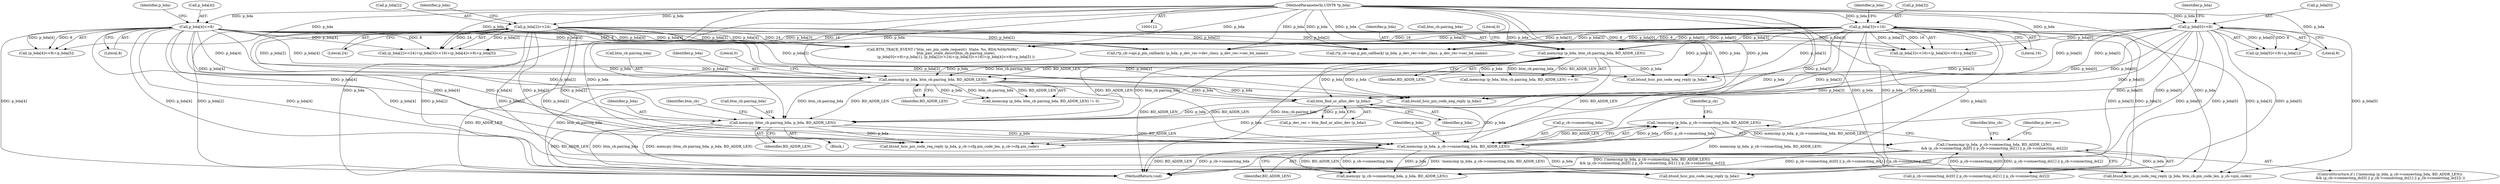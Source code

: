 digraph "0_Android_c677ee92595335233eb0e7b59809a1a94e7a678a_0@API" {
"1000283" [label="(Call,!memcmp (p_bda, p_cb->connecting_bda, BD_ADDR_LEN))"];
"1000284" [label="(Call,memcmp (p_bda, p_cb->connecting_bda, BD_ADDR_LEN))"];
"1000235" [label="(Call,memcpy (btm_cb.pairing_bda, p_bda, BD_ADDR_LEN))"];
"1000177" [label="(Call,memcmp (p_bda, btm_cb.pairing_bda, BD_ADDR_LEN))"];
"1000159" [label="(Call,p_bda[4]<<8)"];
"1000123" [label="(MethodParameterIn,UINT8 *p_bda)"];
"1000147" [label="(Call,p_bda[2]<<24)"];
"1000153" [label="(Call,p_bda[3]<<16)"];
"1000138" [label="(Call,p_bda[0]<<8)"];
"1000202" [label="(Call,memcmp (p_bda, btm_cb.pairing_bda, BD_ADDR_LEN))"];
"1000221" [label="(Call,btm_find_or_alloc_dev (p_bda))"];
"1000282" [label="(Call,(!memcmp (p_bda, p_cb->connecting_bda, BD_ADDR_LEN))\n && (p_cb->connecting_dc[0] || p_cb->connecting_dc[1] || p_cb->connecting_dc[2]))"];
"1000285" [label="(Identifier,p_bda)"];
"1000481" [label="(Call,(*p_cb->api.p_pin_callback) (p_bda, p_dev_rec->dev_class, p_dev_rec->sec_bd_name))"];
"1000182" [label="(Identifier,BD_ADDR_LEN)"];
"1000139" [label="(Call,p_bda[0])"];
"1000387" [label="(Call,btsnd_hcic_pin_code_neg_reply (p_bda))"];
"1000243" [label="(Identifier,btm_cb)"];
"1000490" [label="(MethodReturn,void)"];
"1000427" [label="(Call,(*p_cb->api.p_pin_callback) (p_bda, p_dev_rec->dev_class, p_dev_rec->sec_bd_name))"];
"1000221" [label="(Call,btm_find_or_alloc_dev (p_bda))"];
"1000309" [label="(Identifier,p_dev_rec)"];
"1000281" [label="(ControlStructure,if ( (!memcmp (p_bda, p_cb->connecting_bda, BD_ADDR_LEN))\n && (p_cb->connecting_dc[0] || p_cb->connecting_dc[1] || p_cb->connecting_dc[2]) ))"];
"1000151" [label="(Literal,24)"];
"1000177" [label="(Call,memcmp (p_bda, btm_cb.pairing_bda, BD_ADDR_LEN))"];
"1000137" [label="(Call,(p_bda[0]<<8)+p_bda[1])"];
"1000222" [label="(Identifier,p_bda)"];
"1000284" [label="(Call,memcmp (p_bda, p_cb->connecting_bda, BD_ADDR_LEN))"];
"1000155" [label="(Identifier,p_bda)"];
"1000157" [label="(Literal,16)"];
"1000204" [label="(Call,btm_cb.pairing_bda)"];
"1000165" [label="(Identifier,p_bda)"];
"1000286" [label="(Call,p_cb->connecting_bda)"];
"1000190" [label="(Call,btsnd_hcic_pin_code_neg_reply (p_bda))"];
"1000161" [label="(Identifier,p_bda)"];
"1000142" [label="(Literal,8)"];
"1000219" [label="(Call,p_dev_rec = btm_find_or_alloc_dev (p_bda))"];
"1000290" [label="(Call,p_cb->connecting_dc[0] || p_cb->connecting_dc[1] || p_cb->connecting_dc[2])"];
"1000138" [label="(Call,p_bda[0]<<8)"];
"1000147" [label="(Call,p_bda[2]<<24)"];
"1000216" [label="(Call,btsnd_hcic_pin_code_neg_reply (p_bda))"];
"1000289" [label="(Identifier,BD_ADDR_LEN)"];
"1000160" [label="(Call,p_bda[4])"];
"1000148" [label="(Call,p_bda[2])"];
"1000203" [label="(Identifier,p_bda)"];
"1000393" [label="(Call,memcpy (p_cb->connecting_bda, p_bda, BD_ADDR_LEN))"];
"1000146" [label="(Call,(p_bda[2]<<24)+(p_bda[3]<<16)+(p_bda[4]<<8)+p_bda[5])"];
"1000183" [label="(Literal,0)"];
"1000153" [label="(Call,p_bda[3]<<16)"];
"1000178" [label="(Identifier,p_bda)"];
"1000240" [label="(Identifier,BD_ADDR_LEN)"];
"1000131" [label="(Call,BTM_TRACE_EVENT (\"btm_sec_pin_code_request()  State: %s, BDA:%04x%08x\",\n                       btm_pair_state_descr(btm_cb.pairing_state),\n                       (p_bda[0]<<8)+p_bda[1], (p_bda[2]<<24)+(p_bda[3]<<16)+(p_bda[4]<<8)+p_bda[5] ))"];
"1000207" [label="(Identifier,BD_ADDR_LEN)"];
"1000159" [label="(Call,p_bda[4]<<8)"];
"1000293" [label="(Identifier,p_cb)"];
"1000163" [label="(Literal,8)"];
"1000235" [label="(Call,memcpy (btm_cb.pairing_bda, p_bda, BD_ADDR_LEN))"];
"1000202" [label="(Call,memcmp (p_bda, btm_cb.pairing_bda, BD_ADDR_LEN))"];
"1000282" [label="(Call,(!memcmp (p_bda, p_cb->connecting_bda, BD_ADDR_LEN))\n && (p_cb->connecting_dc[0] || p_cb->connecting_dc[1] || p_cb->connecting_dc[2]))"];
"1000154" [label="(Call,p_bda[3])"];
"1000268" [label="(Call,btsnd_hcic_pin_code_req_reply (p_bda, p_cb->cfg.pin_code_len, p_cb->cfg.pin_code))"];
"1000179" [label="(Call,btm_cb.pairing_bda)"];
"1000283" [label="(Call,!memcmp (p_bda, p_cb->connecting_bda, BD_ADDR_LEN))"];
"1000176" [label="(Call,memcmp (p_bda, btm_cb.pairing_bda, BD_ADDR_LEN) == 0)"];
"1000201" [label="(Call,memcmp (p_bda, btm_cb.pairing_bda, BD_ADDR_LEN) != 0)"];
"1000152" [label="(Call,(p_bda[3]<<16)+(p_bda[4]<<8)+p_bda[5])"];
"1000234" [label="(Block,)"];
"1000158" [label="(Call,(p_bda[4]<<8)+p_bda[5])"];
"1000208" [label="(Literal,0)"];
"1000236" [label="(Call,btm_cb.pairing_bda)"];
"1000123" [label="(MethodParameterIn,UINT8 *p_bda)"];
"1000239" [label="(Identifier,p_bda)"];
"1000324" [label="(Call,btsnd_hcic_pin_code_req_reply (p_bda, btm_cb.pin_code_len, p_cb->pin_code))"];
"1000318" [label="(Identifier,btm_cb)"];
"1000144" [label="(Identifier,p_bda)"];
"1000283" -> "1000282"  [label="AST: "];
"1000283" -> "1000284"  [label="CFG: "];
"1000284" -> "1000283"  [label="AST: "];
"1000293" -> "1000283"  [label="CFG: "];
"1000282" -> "1000283"  [label="CFG: "];
"1000283" -> "1000490"  [label="DDG: memcmp (p_bda, p_cb->connecting_bda, BD_ADDR_LEN)"];
"1000283" -> "1000282"  [label="DDG: memcmp (p_bda, p_cb->connecting_bda, BD_ADDR_LEN)"];
"1000284" -> "1000283"  [label="DDG: p_bda"];
"1000284" -> "1000283"  [label="DDG: p_cb->connecting_bda"];
"1000284" -> "1000283"  [label="DDG: BD_ADDR_LEN"];
"1000284" -> "1000289"  [label="CFG: "];
"1000285" -> "1000284"  [label="AST: "];
"1000286" -> "1000284"  [label="AST: "];
"1000289" -> "1000284"  [label="AST: "];
"1000284" -> "1000490"  [label="DDG: p_cb->connecting_bda"];
"1000284" -> "1000490"  [label="DDG: BD_ADDR_LEN"];
"1000235" -> "1000284"  [label="DDG: p_bda"];
"1000235" -> "1000284"  [label="DDG: BD_ADDR_LEN"];
"1000159" -> "1000284"  [label="DDG: p_bda[4]"];
"1000153" -> "1000284"  [label="DDG: p_bda[3]"];
"1000138" -> "1000284"  [label="DDG: p_bda[0]"];
"1000221" -> "1000284"  [label="DDG: p_bda"];
"1000147" -> "1000284"  [label="DDG: p_bda[2]"];
"1000123" -> "1000284"  [label="DDG: p_bda"];
"1000177" -> "1000284"  [label="DDG: BD_ADDR_LEN"];
"1000202" -> "1000284"  [label="DDG: BD_ADDR_LEN"];
"1000284" -> "1000324"  [label="DDG: p_bda"];
"1000284" -> "1000387"  [label="DDG: p_bda"];
"1000284" -> "1000393"  [label="DDG: p_cb->connecting_bda"];
"1000284" -> "1000393"  [label="DDG: p_bda"];
"1000284" -> "1000393"  [label="DDG: BD_ADDR_LEN"];
"1000235" -> "1000234"  [label="AST: "];
"1000235" -> "1000240"  [label="CFG: "];
"1000236" -> "1000235"  [label="AST: "];
"1000239" -> "1000235"  [label="AST: "];
"1000240" -> "1000235"  [label="AST: "];
"1000243" -> "1000235"  [label="CFG: "];
"1000235" -> "1000490"  [label="DDG: btm_cb.pairing_bda"];
"1000235" -> "1000490"  [label="DDG: memcpy (btm_cb.pairing_bda, p_bda, BD_ADDR_LEN)"];
"1000235" -> "1000490"  [label="DDG: BD_ADDR_LEN"];
"1000177" -> "1000235"  [label="DDG: btm_cb.pairing_bda"];
"1000177" -> "1000235"  [label="DDG: BD_ADDR_LEN"];
"1000202" -> "1000235"  [label="DDG: btm_cb.pairing_bda"];
"1000202" -> "1000235"  [label="DDG: BD_ADDR_LEN"];
"1000159" -> "1000235"  [label="DDG: p_bda[4]"];
"1000153" -> "1000235"  [label="DDG: p_bda[3]"];
"1000138" -> "1000235"  [label="DDG: p_bda[0]"];
"1000221" -> "1000235"  [label="DDG: p_bda"];
"1000147" -> "1000235"  [label="DDG: p_bda[2]"];
"1000123" -> "1000235"  [label="DDG: p_bda"];
"1000235" -> "1000268"  [label="DDG: p_bda"];
"1000177" -> "1000176"  [label="AST: "];
"1000177" -> "1000182"  [label="CFG: "];
"1000178" -> "1000177"  [label="AST: "];
"1000179" -> "1000177"  [label="AST: "];
"1000182" -> "1000177"  [label="AST: "];
"1000183" -> "1000177"  [label="CFG: "];
"1000177" -> "1000490"  [label="DDG: BD_ADDR_LEN"];
"1000177" -> "1000490"  [label="DDG: btm_cb.pairing_bda"];
"1000177" -> "1000176"  [label="DDG: p_bda"];
"1000177" -> "1000176"  [label="DDG: btm_cb.pairing_bda"];
"1000177" -> "1000176"  [label="DDG: BD_ADDR_LEN"];
"1000159" -> "1000177"  [label="DDG: p_bda[4]"];
"1000147" -> "1000177"  [label="DDG: p_bda[2]"];
"1000153" -> "1000177"  [label="DDG: p_bda[3]"];
"1000138" -> "1000177"  [label="DDG: p_bda[0]"];
"1000123" -> "1000177"  [label="DDG: p_bda"];
"1000177" -> "1000190"  [label="DDG: p_bda"];
"1000177" -> "1000202"  [label="DDG: p_bda"];
"1000177" -> "1000202"  [label="DDG: btm_cb.pairing_bda"];
"1000177" -> "1000202"  [label="DDG: BD_ADDR_LEN"];
"1000177" -> "1000216"  [label="DDG: p_bda"];
"1000177" -> "1000221"  [label="DDG: p_bda"];
"1000159" -> "1000158"  [label="AST: "];
"1000159" -> "1000163"  [label="CFG: "];
"1000160" -> "1000159"  [label="AST: "];
"1000163" -> "1000159"  [label="AST: "];
"1000165" -> "1000159"  [label="CFG: "];
"1000159" -> "1000490"  [label="DDG: p_bda[4]"];
"1000159" -> "1000131"  [label="DDG: p_bda[4]"];
"1000159" -> "1000131"  [label="DDG: 8"];
"1000159" -> "1000146"  [label="DDG: p_bda[4]"];
"1000159" -> "1000146"  [label="DDG: 8"];
"1000159" -> "1000152"  [label="DDG: p_bda[4]"];
"1000159" -> "1000152"  [label="DDG: 8"];
"1000159" -> "1000158"  [label="DDG: p_bda[4]"];
"1000159" -> "1000158"  [label="DDG: 8"];
"1000123" -> "1000159"  [label="DDG: p_bda"];
"1000159" -> "1000190"  [label="DDG: p_bda[4]"];
"1000159" -> "1000202"  [label="DDG: p_bda[4]"];
"1000159" -> "1000216"  [label="DDG: p_bda[4]"];
"1000159" -> "1000221"  [label="DDG: p_bda[4]"];
"1000159" -> "1000268"  [label="DDG: p_bda[4]"];
"1000159" -> "1000324"  [label="DDG: p_bda[4]"];
"1000159" -> "1000387"  [label="DDG: p_bda[4]"];
"1000159" -> "1000393"  [label="DDG: p_bda[4]"];
"1000159" -> "1000427"  [label="DDG: p_bda[4]"];
"1000159" -> "1000481"  [label="DDG: p_bda[4]"];
"1000123" -> "1000122"  [label="AST: "];
"1000123" -> "1000490"  [label="DDG: p_bda"];
"1000123" -> "1000131"  [label="DDG: p_bda"];
"1000123" -> "1000138"  [label="DDG: p_bda"];
"1000123" -> "1000137"  [label="DDG: p_bda"];
"1000123" -> "1000147"  [label="DDG: p_bda"];
"1000123" -> "1000146"  [label="DDG: p_bda"];
"1000123" -> "1000153"  [label="DDG: p_bda"];
"1000123" -> "1000152"  [label="DDG: p_bda"];
"1000123" -> "1000158"  [label="DDG: p_bda"];
"1000123" -> "1000190"  [label="DDG: p_bda"];
"1000123" -> "1000202"  [label="DDG: p_bda"];
"1000123" -> "1000216"  [label="DDG: p_bda"];
"1000123" -> "1000221"  [label="DDG: p_bda"];
"1000123" -> "1000268"  [label="DDG: p_bda"];
"1000123" -> "1000324"  [label="DDG: p_bda"];
"1000123" -> "1000387"  [label="DDG: p_bda"];
"1000123" -> "1000393"  [label="DDG: p_bda"];
"1000123" -> "1000427"  [label="DDG: p_bda"];
"1000123" -> "1000481"  [label="DDG: p_bda"];
"1000147" -> "1000146"  [label="AST: "];
"1000147" -> "1000151"  [label="CFG: "];
"1000148" -> "1000147"  [label="AST: "];
"1000151" -> "1000147"  [label="AST: "];
"1000155" -> "1000147"  [label="CFG: "];
"1000147" -> "1000490"  [label="DDG: p_bda[2]"];
"1000147" -> "1000131"  [label="DDG: p_bda[2]"];
"1000147" -> "1000131"  [label="DDG: 24"];
"1000147" -> "1000146"  [label="DDG: p_bda[2]"];
"1000147" -> "1000146"  [label="DDG: 24"];
"1000147" -> "1000190"  [label="DDG: p_bda[2]"];
"1000147" -> "1000202"  [label="DDG: p_bda[2]"];
"1000147" -> "1000216"  [label="DDG: p_bda[2]"];
"1000147" -> "1000221"  [label="DDG: p_bda[2]"];
"1000147" -> "1000268"  [label="DDG: p_bda[2]"];
"1000147" -> "1000324"  [label="DDG: p_bda[2]"];
"1000147" -> "1000387"  [label="DDG: p_bda[2]"];
"1000147" -> "1000393"  [label="DDG: p_bda[2]"];
"1000147" -> "1000427"  [label="DDG: p_bda[2]"];
"1000147" -> "1000481"  [label="DDG: p_bda[2]"];
"1000153" -> "1000152"  [label="AST: "];
"1000153" -> "1000157"  [label="CFG: "];
"1000154" -> "1000153"  [label="AST: "];
"1000157" -> "1000153"  [label="AST: "];
"1000161" -> "1000153"  [label="CFG: "];
"1000153" -> "1000490"  [label="DDG: p_bda[3]"];
"1000153" -> "1000131"  [label="DDG: p_bda[3]"];
"1000153" -> "1000131"  [label="DDG: 16"];
"1000153" -> "1000146"  [label="DDG: p_bda[3]"];
"1000153" -> "1000146"  [label="DDG: 16"];
"1000153" -> "1000152"  [label="DDG: p_bda[3]"];
"1000153" -> "1000152"  [label="DDG: 16"];
"1000153" -> "1000190"  [label="DDG: p_bda[3]"];
"1000153" -> "1000202"  [label="DDG: p_bda[3]"];
"1000153" -> "1000216"  [label="DDG: p_bda[3]"];
"1000153" -> "1000221"  [label="DDG: p_bda[3]"];
"1000153" -> "1000268"  [label="DDG: p_bda[3]"];
"1000153" -> "1000324"  [label="DDG: p_bda[3]"];
"1000153" -> "1000387"  [label="DDG: p_bda[3]"];
"1000153" -> "1000393"  [label="DDG: p_bda[3]"];
"1000153" -> "1000427"  [label="DDG: p_bda[3]"];
"1000153" -> "1000481"  [label="DDG: p_bda[3]"];
"1000138" -> "1000137"  [label="AST: "];
"1000138" -> "1000142"  [label="CFG: "];
"1000139" -> "1000138"  [label="AST: "];
"1000142" -> "1000138"  [label="AST: "];
"1000144" -> "1000138"  [label="CFG: "];
"1000138" -> "1000490"  [label="DDG: p_bda[0]"];
"1000138" -> "1000131"  [label="DDG: p_bda[0]"];
"1000138" -> "1000131"  [label="DDG: 8"];
"1000138" -> "1000137"  [label="DDG: p_bda[0]"];
"1000138" -> "1000137"  [label="DDG: 8"];
"1000138" -> "1000190"  [label="DDG: p_bda[0]"];
"1000138" -> "1000202"  [label="DDG: p_bda[0]"];
"1000138" -> "1000216"  [label="DDG: p_bda[0]"];
"1000138" -> "1000221"  [label="DDG: p_bda[0]"];
"1000138" -> "1000268"  [label="DDG: p_bda[0]"];
"1000138" -> "1000324"  [label="DDG: p_bda[0]"];
"1000138" -> "1000387"  [label="DDG: p_bda[0]"];
"1000138" -> "1000393"  [label="DDG: p_bda[0]"];
"1000138" -> "1000427"  [label="DDG: p_bda[0]"];
"1000138" -> "1000481"  [label="DDG: p_bda[0]"];
"1000202" -> "1000201"  [label="AST: "];
"1000202" -> "1000207"  [label="CFG: "];
"1000203" -> "1000202"  [label="AST: "];
"1000204" -> "1000202"  [label="AST: "];
"1000207" -> "1000202"  [label="AST: "];
"1000208" -> "1000202"  [label="CFG: "];
"1000202" -> "1000490"  [label="DDG: BD_ADDR_LEN"];
"1000202" -> "1000490"  [label="DDG: btm_cb.pairing_bda"];
"1000202" -> "1000201"  [label="DDG: p_bda"];
"1000202" -> "1000201"  [label="DDG: btm_cb.pairing_bda"];
"1000202" -> "1000201"  [label="DDG: BD_ADDR_LEN"];
"1000202" -> "1000216"  [label="DDG: p_bda"];
"1000202" -> "1000221"  [label="DDG: p_bda"];
"1000221" -> "1000219"  [label="AST: "];
"1000221" -> "1000222"  [label="CFG: "];
"1000222" -> "1000221"  [label="AST: "];
"1000219" -> "1000221"  [label="CFG: "];
"1000221" -> "1000219"  [label="DDG: p_bda"];
"1000221" -> "1000268"  [label="DDG: p_bda"];
"1000282" -> "1000281"  [label="AST: "];
"1000282" -> "1000290"  [label="CFG: "];
"1000290" -> "1000282"  [label="AST: "];
"1000309" -> "1000282"  [label="CFG: "];
"1000318" -> "1000282"  [label="CFG: "];
"1000282" -> "1000490"  [label="DDG: (!memcmp (p_bda, p_cb->connecting_bda, BD_ADDR_LEN))\n && (p_cb->connecting_dc[0] || p_cb->connecting_dc[1] || p_cb->connecting_dc[2])"];
"1000282" -> "1000490"  [label="DDG: p_cb->connecting_dc[0] || p_cb->connecting_dc[1] || p_cb->connecting_dc[2]"];
"1000282" -> "1000490"  [label="DDG: !memcmp (p_bda, p_cb->connecting_bda, BD_ADDR_LEN)"];
"1000290" -> "1000282"  [label="DDG: p_cb->connecting_dc[0]"];
"1000290" -> "1000282"  [label="DDG: p_cb->connecting_dc[1] || p_cb->connecting_dc[2]"];
}
